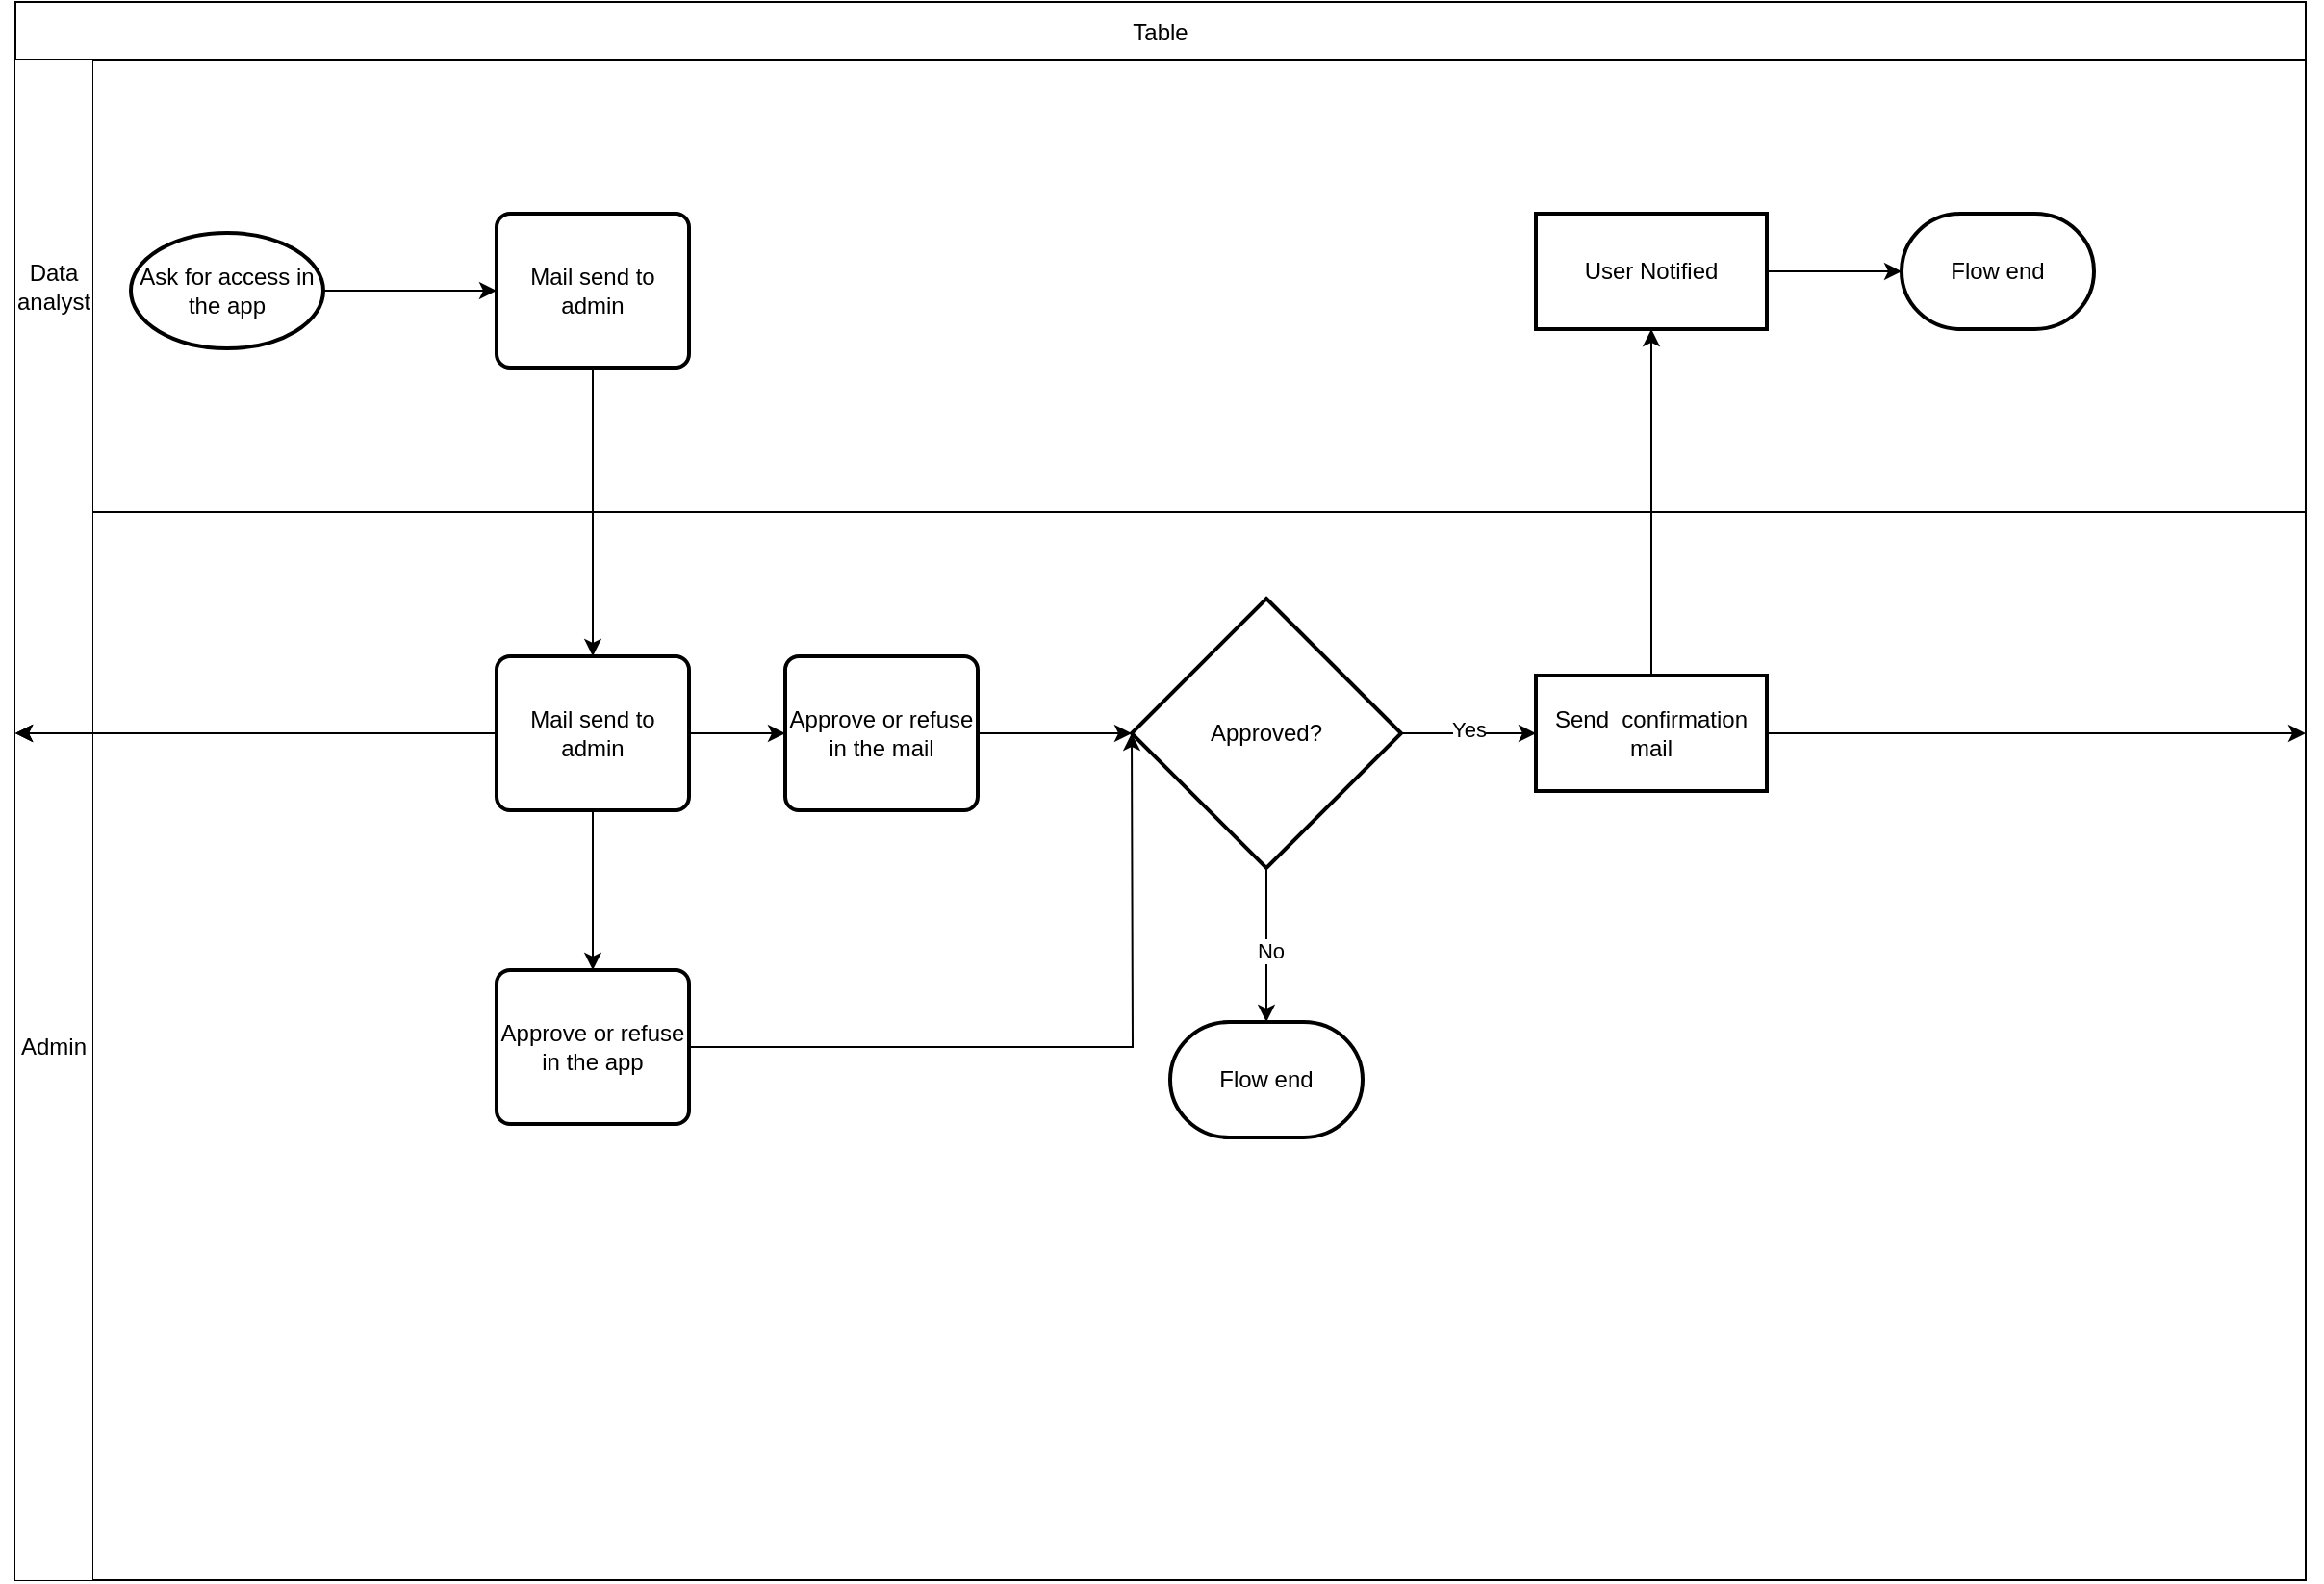 <mxfile version="21.8.2" type="github">
  <diagram name="Page-1" id="6ToMnfJNtkWmzSoSRB6r">
    <mxGraphModel dx="1327" dy="1088" grid="1" gridSize="10" guides="1" tooltips="1" connect="1" arrows="1" fold="1" page="1" pageScale="1" pageWidth="850" pageHeight="1100" math="0" shadow="0">
      <root>
        <mxCell id="0" />
        <mxCell id="1" parent="0" />
        <mxCell id="N9twt3XVIyGbYr9oYpKm-17" value="Table" style="shape=table;startSize=30;container=1;collapsible=0;childLayout=tableLayout;" parent="1" vertex="1">
          <mxGeometry x="40" y="40" width="1190" height="820" as="geometry" />
        </mxCell>
        <mxCell id="N9twt3XVIyGbYr9oYpKm-18" value="" style="shape=tableRow;horizontal=0;startSize=0;swimlaneHead=0;swimlaneBody=0;strokeColor=inherit;top=0;left=0;bottom=0;right=0;collapsible=0;dropTarget=0;fillColor=none;points=[[0,0.5],[1,0.5]];portConstraint=eastwest;" parent="N9twt3XVIyGbYr9oYpKm-17" vertex="1">
          <mxGeometry y="30" width="1190" height="235" as="geometry" />
        </mxCell>
        <mxCell id="N9twt3XVIyGbYr9oYpKm-22" value="Data analyst" style="shape=partialRectangle;html=1;whiteSpace=wrap;connectable=0;strokeColor=inherit;overflow=hidden;fillColor=default;top=0;left=0;bottom=0;right=0;pointerEvents=1;" parent="N9twt3XVIyGbYr9oYpKm-18" vertex="1">
          <mxGeometry width="40" height="235" as="geometry">
            <mxRectangle width="40" height="235" as="alternateBounds" />
          </mxGeometry>
        </mxCell>
        <mxCell id="N9twt3XVIyGbYr9oYpKm-19" value="" style="shape=partialRectangle;html=1;whiteSpace=wrap;connectable=0;strokeColor=inherit;overflow=hidden;fillColor=none;top=0;left=0;bottom=0;right=0;pointerEvents=1;" parent="N9twt3XVIyGbYr9oYpKm-18" vertex="1">
          <mxGeometry x="40" width="1150" height="235" as="geometry">
            <mxRectangle width="1150" height="235" as="alternateBounds" />
          </mxGeometry>
        </mxCell>
        <mxCell id="N9twt3XVIyGbYr9oYpKm-20" value="" style="shape=tableRow;horizontal=0;startSize=0;swimlaneHead=0;swimlaneBody=0;strokeColor=inherit;top=0;left=0;bottom=0;right=0;collapsible=0;dropTarget=0;fillColor=none;points=[[0,0.5],[1,0.5]];portConstraint=eastwest;" parent="N9twt3XVIyGbYr9oYpKm-17" vertex="1">
          <mxGeometry y="265" width="1190" height="555" as="geometry" />
        </mxCell>
        <mxCell id="N9twt3XVIyGbYr9oYpKm-23" value="Admin" style="shape=partialRectangle;html=1;whiteSpace=wrap;connectable=0;strokeColor=inherit;overflow=hidden;fillColor=default;top=0;left=0;bottom=0;right=0;pointerEvents=1;" parent="N9twt3XVIyGbYr9oYpKm-20" vertex="1">
          <mxGeometry width="40" height="555" as="geometry">
            <mxRectangle width="40" height="555" as="alternateBounds" />
          </mxGeometry>
        </mxCell>
        <mxCell id="N9twt3XVIyGbYr9oYpKm-21" value="" style="shape=partialRectangle;html=1;whiteSpace=wrap;connectable=0;strokeColor=inherit;overflow=hidden;fillColor=none;top=0;left=0;bottom=0;right=0;pointerEvents=1;" parent="N9twt3XVIyGbYr9oYpKm-20" vertex="1">
          <mxGeometry x="40" width="1150" height="555" as="geometry">
            <mxRectangle width="1150" height="555" as="alternateBounds" />
          </mxGeometry>
        </mxCell>
        <mxCell id="N9twt3XVIyGbYr9oYpKm-39" value="" style="whiteSpace=wrap;html=1;strokeWidth=2;" parent="N9twt3XVIyGbYr9oYpKm-20" vertex="1">
          <mxGeometry x="1190" width="NaN" height="555" as="geometry">
            <mxRectangle width="NaN" height="555" as="alternateBounds" />
          </mxGeometry>
        </mxCell>
        <mxCell id="N9twt3XVIyGbYr9oYpKm-49" value="" style="whiteSpace=wrap;html=1;strokeWidth=2;" parent="N9twt3XVIyGbYr9oYpKm-20" vertex="1">
          <mxGeometry width="NaN" height="555" as="geometry">
            <mxRectangle width="NaN" height="555" as="alternateBounds" />
          </mxGeometry>
        </mxCell>
        <mxCell id="N9twt3XVIyGbYr9oYpKm-54" value="" style="rounded=1;whiteSpace=wrap;html=1;absoluteArcSize=1;arcSize=14;strokeWidth=2;" parent="N9twt3XVIyGbYr9oYpKm-20" vertex="1">
          <mxGeometry width="NaN" height="555" as="geometry">
            <mxRectangle width="NaN" height="555" as="alternateBounds" />
          </mxGeometry>
        </mxCell>
        <mxCell id="N9twt3XVIyGbYr9oYpKm-59" value="" style="rounded=1;whiteSpace=wrap;html=1;absoluteArcSize=1;arcSize=14;strokeWidth=2;" parent="N9twt3XVIyGbYr9oYpKm-20" vertex="1">
          <mxGeometry width="NaN" height="555" as="geometry">
            <mxRectangle width="NaN" height="555" as="alternateBounds" />
          </mxGeometry>
        </mxCell>
        <mxCell id="N9twt3XVIyGbYr9oYpKm-80" value="" style="whiteSpace=wrap;html=1;rounded=1;arcSize=14;strokeWidth=2;" parent="N9twt3XVIyGbYr9oYpKm-20" vertex="1">
          <mxGeometry width="NaN" height="555" as="geometry">
            <mxRectangle width="NaN" height="555" as="alternateBounds" />
          </mxGeometry>
        </mxCell>
        <mxCell id="N9twt3XVIyGbYr9oYpKm-29" style="edgeStyle=orthogonalEdgeStyle;rounded=0;orthogonalLoop=1;jettySize=auto;html=1;exitX=1;exitY=0.5;exitDx=0;exitDy=0;exitPerimeter=0;" parent="1" source="N9twt3XVIyGbYr9oYpKm-24" target="N9twt3XVIyGbYr9oYpKm-18" edge="1">
          <mxGeometry relative="1" as="geometry">
            <Array as="points">
              <mxPoint x="290" y="190" />
              <mxPoint x="290" y="190" />
            </Array>
          </mxGeometry>
        </mxCell>
        <mxCell id="N9twt3XVIyGbYr9oYpKm-33" value="" style="edgeStyle=orthogonalEdgeStyle;rounded=0;orthogonalLoop=1;jettySize=auto;html=1;" parent="1" source="N9twt3XVIyGbYr9oYpKm-24" target="N9twt3XVIyGbYr9oYpKm-31" edge="1">
          <mxGeometry relative="1" as="geometry" />
        </mxCell>
        <mxCell id="N9twt3XVIyGbYr9oYpKm-24" value="Ask for access in the app" style="strokeWidth=2;html=1;shape=mxgraph.flowchart.start_1;whiteSpace=wrap;" parent="1" vertex="1">
          <mxGeometry x="100" y="160" width="100" height="60" as="geometry" />
        </mxCell>
        <mxCell id="N9twt3XVIyGbYr9oYpKm-57" value="" style="edgeStyle=orthogonalEdgeStyle;rounded=0;orthogonalLoop=1;jettySize=auto;html=1;" parent="1" source="N9twt3XVIyGbYr9oYpKm-31" target="N9twt3XVIyGbYr9oYpKm-56" edge="1">
          <mxGeometry relative="1" as="geometry" />
        </mxCell>
        <mxCell id="N9twt3XVIyGbYr9oYpKm-31" value="Mail send to admin" style="rounded=1;whiteSpace=wrap;html=1;absoluteArcSize=1;arcSize=14;strokeWidth=2;" parent="1" vertex="1">
          <mxGeometry x="290" y="150" width="100" height="80" as="geometry" />
        </mxCell>
        <mxCell id="N9twt3XVIyGbYr9oYpKm-40" value="" style="edgeStyle=orthogonalEdgeStyle;rounded=0;orthogonalLoop=1;jettySize=auto;html=1;" parent="1" source="N9twt3XVIyGbYr9oYpKm-36" target="N9twt3XVIyGbYr9oYpKm-39" edge="1">
          <mxGeometry relative="1" as="geometry" />
        </mxCell>
        <mxCell id="N9twt3XVIyGbYr9oYpKm-50" value="" style="edgeStyle=orthogonalEdgeStyle;rounded=0;orthogonalLoop=1;jettySize=auto;html=1;" parent="1" source="N9twt3XVIyGbYr9oYpKm-46" target="N9twt3XVIyGbYr9oYpKm-49" edge="1">
          <mxGeometry relative="1" as="geometry" />
        </mxCell>
        <mxCell id="N9twt3XVIyGbYr9oYpKm-60" value="" style="edgeStyle=orthogonalEdgeStyle;rounded=0;orthogonalLoop=1;jettySize=auto;html=1;" parent="1" source="N9twt3XVIyGbYr9oYpKm-56" target="N9twt3XVIyGbYr9oYpKm-59" edge="1">
          <mxGeometry relative="1" as="geometry" />
        </mxCell>
        <mxCell id="N9twt3XVIyGbYr9oYpKm-62" value="" style="edgeStyle=orthogonalEdgeStyle;rounded=0;orthogonalLoop=1;jettySize=auto;html=1;" parent="1" source="N9twt3XVIyGbYr9oYpKm-56" target="N9twt3XVIyGbYr9oYpKm-61" edge="1">
          <mxGeometry relative="1" as="geometry" />
        </mxCell>
        <mxCell id="N9twt3XVIyGbYr9oYpKm-81" value="" style="edgeStyle=orthogonalEdgeStyle;rounded=0;orthogonalLoop=1;jettySize=auto;html=1;" parent="1" source="N9twt3XVIyGbYr9oYpKm-56" target="N9twt3XVIyGbYr9oYpKm-80" edge="1">
          <mxGeometry relative="1" as="geometry" />
        </mxCell>
        <mxCell id="N9twt3XVIyGbYr9oYpKm-83" value="" style="edgeStyle=orthogonalEdgeStyle;rounded=0;orthogonalLoop=1;jettySize=auto;html=1;" parent="1" source="N9twt3XVIyGbYr9oYpKm-56" target="N9twt3XVIyGbYr9oYpKm-82" edge="1">
          <mxGeometry relative="1" as="geometry" />
        </mxCell>
        <mxCell id="N9twt3XVIyGbYr9oYpKm-56" value="Mail send to admin" style="rounded=1;whiteSpace=wrap;html=1;absoluteArcSize=1;arcSize=14;strokeWidth=2;" parent="1" vertex="1">
          <mxGeometry x="290" y="380" width="100" height="80" as="geometry" />
        </mxCell>
        <mxCell id="N9twt3XVIyGbYr9oYpKm-85" style="edgeStyle=orthogonalEdgeStyle;rounded=0;orthogonalLoop=1;jettySize=auto;html=1;exitX=1;exitY=0.5;exitDx=0;exitDy=0;" parent="1" source="N9twt3XVIyGbYr9oYpKm-61" edge="1">
          <mxGeometry relative="1" as="geometry">
            <mxPoint x="620" y="420" as="targetPoint" />
          </mxGeometry>
        </mxCell>
        <mxCell id="N9twt3XVIyGbYr9oYpKm-61" value="Approve or refuse in the app" style="rounded=1;whiteSpace=wrap;html=1;absoluteArcSize=1;arcSize=14;strokeWidth=2;" parent="1" vertex="1">
          <mxGeometry x="290" y="543" width="100" height="80" as="geometry" />
        </mxCell>
        <mxCell id="N9twt3XVIyGbYr9oYpKm-75" value="" style="group" parent="1" vertex="1" connectable="0">
          <mxGeometry x="620" y="150" width="500" height="480" as="geometry" />
        </mxCell>
        <mxCell id="N9twt3XVIyGbYr9oYpKm-77" style="edgeStyle=orthogonalEdgeStyle;rounded=0;orthogonalLoop=1;jettySize=auto;html=1;exitX=0.5;exitY=1;exitDx=0;exitDy=0;exitPerimeter=0;" parent="N9twt3XVIyGbYr9oYpKm-75" source="N9twt3XVIyGbYr9oYpKm-36" target="N9twt3XVIyGbYr9oYpKm-45" edge="1">
          <mxGeometry relative="1" as="geometry" />
        </mxCell>
        <mxCell id="N9twt3XVIyGbYr9oYpKm-78" value="No" style="edgeLabel;html=1;align=center;verticalAlign=middle;resizable=0;points=[];" parent="N9twt3XVIyGbYr9oYpKm-77" vertex="1" connectable="0">
          <mxGeometry x="0.075" y="2" relative="1" as="geometry">
            <mxPoint as="offset" />
          </mxGeometry>
        </mxCell>
        <mxCell id="N9twt3XVIyGbYr9oYpKm-36" value="Approved?" style="strokeWidth=2;html=1;shape=mxgraph.flowchart.decision;whiteSpace=wrap;" parent="N9twt3XVIyGbYr9oYpKm-75" vertex="1">
          <mxGeometry y="200" width="140" height="140" as="geometry" />
        </mxCell>
        <mxCell id="N9twt3XVIyGbYr9oYpKm-45" value="Flow end" style="strokeWidth=2;html=1;shape=mxgraph.flowchart.terminator;whiteSpace=wrap;" parent="N9twt3XVIyGbYr9oYpKm-75" vertex="1">
          <mxGeometry x="20" y="420" width="100" height="60" as="geometry" />
        </mxCell>
        <mxCell id="N9twt3XVIyGbYr9oYpKm-46" value="Send&amp;nbsp; confirmation mail" style="whiteSpace=wrap;html=1;strokeWidth=2;" parent="N9twt3XVIyGbYr9oYpKm-75" vertex="1">
          <mxGeometry x="210" y="240" width="120" height="60" as="geometry" />
        </mxCell>
        <mxCell id="N9twt3XVIyGbYr9oYpKm-47" value="" style="edgeStyle=orthogonalEdgeStyle;rounded=0;orthogonalLoop=1;jettySize=auto;html=1;" parent="N9twt3XVIyGbYr9oYpKm-75" source="N9twt3XVIyGbYr9oYpKm-36" target="N9twt3XVIyGbYr9oYpKm-46" edge="1">
          <mxGeometry relative="1" as="geometry" />
        </mxCell>
        <mxCell id="N9twt3XVIyGbYr9oYpKm-79" value="Yes" style="edgeLabel;html=1;align=center;verticalAlign=middle;resizable=0;points=[];" parent="N9twt3XVIyGbYr9oYpKm-47" vertex="1" connectable="0">
          <mxGeometry y="2" relative="1" as="geometry">
            <mxPoint as="offset" />
          </mxGeometry>
        </mxCell>
        <mxCell id="N9twt3XVIyGbYr9oYpKm-48" value="Flow end" style="strokeWidth=2;html=1;shape=mxgraph.flowchart.terminator;whiteSpace=wrap;" parent="N9twt3XVIyGbYr9oYpKm-75" vertex="1">
          <mxGeometry x="400" width="100" height="60" as="geometry" />
        </mxCell>
        <mxCell id="N9twt3XVIyGbYr9oYpKm-53" value="" style="edgeStyle=orthogonalEdgeStyle;rounded=0;orthogonalLoop=1;jettySize=auto;html=1;" parent="N9twt3XVIyGbYr9oYpKm-75" source="N9twt3XVIyGbYr9oYpKm-51" target="N9twt3XVIyGbYr9oYpKm-48" edge="1">
          <mxGeometry relative="1" as="geometry" />
        </mxCell>
        <mxCell id="N9twt3XVIyGbYr9oYpKm-51" value="User Notified" style="whiteSpace=wrap;html=1;strokeWidth=2;" parent="N9twt3XVIyGbYr9oYpKm-75" vertex="1">
          <mxGeometry x="210" width="120" height="60" as="geometry" />
        </mxCell>
        <mxCell id="N9twt3XVIyGbYr9oYpKm-52" value="" style="edgeStyle=orthogonalEdgeStyle;rounded=0;orthogonalLoop=1;jettySize=auto;html=1;" parent="N9twt3XVIyGbYr9oYpKm-75" source="N9twt3XVIyGbYr9oYpKm-46" target="N9twt3XVIyGbYr9oYpKm-51" edge="1">
          <mxGeometry relative="1" as="geometry" />
        </mxCell>
        <mxCell id="N9twt3XVIyGbYr9oYpKm-84" value="" style="edgeStyle=orthogonalEdgeStyle;rounded=0;orthogonalLoop=1;jettySize=auto;html=1;" parent="1" source="N9twt3XVIyGbYr9oYpKm-82" target="N9twt3XVIyGbYr9oYpKm-36" edge="1">
          <mxGeometry relative="1" as="geometry" />
        </mxCell>
        <mxCell id="N9twt3XVIyGbYr9oYpKm-82" value="Approve or refuse in the mail" style="rounded=1;whiteSpace=wrap;html=1;absoluteArcSize=1;arcSize=14;strokeWidth=2;" parent="1" vertex="1">
          <mxGeometry x="440" y="380" width="100" height="80" as="geometry" />
        </mxCell>
      </root>
    </mxGraphModel>
  </diagram>
</mxfile>

